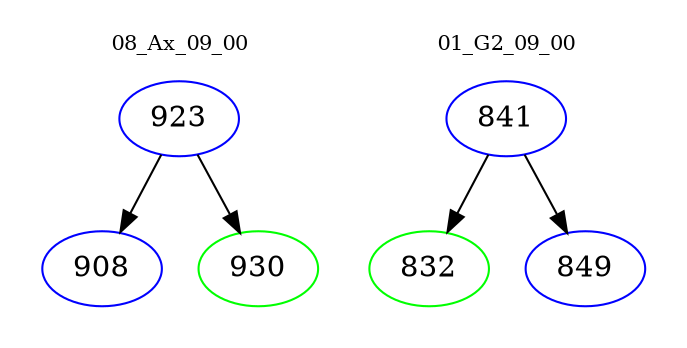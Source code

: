 digraph{
subgraph cluster_0 {
color = white
label = "08_Ax_09_00";
fontsize=10;
T0_923 [label="923", color="blue"]
T0_923 -> T0_908 [color="black"]
T0_908 [label="908", color="blue"]
T0_923 -> T0_930 [color="black"]
T0_930 [label="930", color="green"]
}
subgraph cluster_1 {
color = white
label = "01_G2_09_00";
fontsize=10;
T1_841 [label="841", color="blue"]
T1_841 -> T1_832 [color="black"]
T1_832 [label="832", color="green"]
T1_841 -> T1_849 [color="black"]
T1_849 [label="849", color="blue"]
}
}
